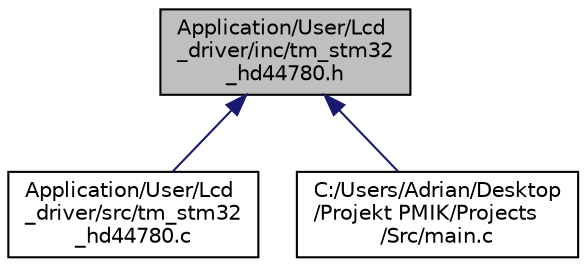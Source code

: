 digraph "Application/User/Lcd_driver/inc/tm_stm32_hd44780.h"
{
  edge [fontname="Helvetica",fontsize="10",labelfontname="Helvetica",labelfontsize="10"];
  node [fontname="Helvetica",fontsize="10",shape=record];
  Node6 [label="Application/User/Lcd\l_driver/inc/tm_stm32\l_hd44780.h",height=0.2,width=0.4,color="black", fillcolor="grey75", style="filled", fontcolor="black"];
  Node6 -> Node7 [dir="back",color="midnightblue",fontsize="10",style="solid"];
  Node7 [label="Application/User/Lcd\l_driver/src/tm_stm32\l_hd44780.c",height=0.2,width=0.4,color="black", fillcolor="white", style="filled",URL="$tm__stm32__hd44780_8c.html"];
  Node6 -> Node8 [dir="back",color="midnightblue",fontsize="10",style="solid"];
  Node8 [label="C:/Users/Adrian/Desktop\l/Projekt PMIK/Projects\l/Src/main.c",height=0.2,width=0.4,color="black", fillcolor="white", style="filled",URL="$main_8c.html",tooltip=": Main program body "];
}
